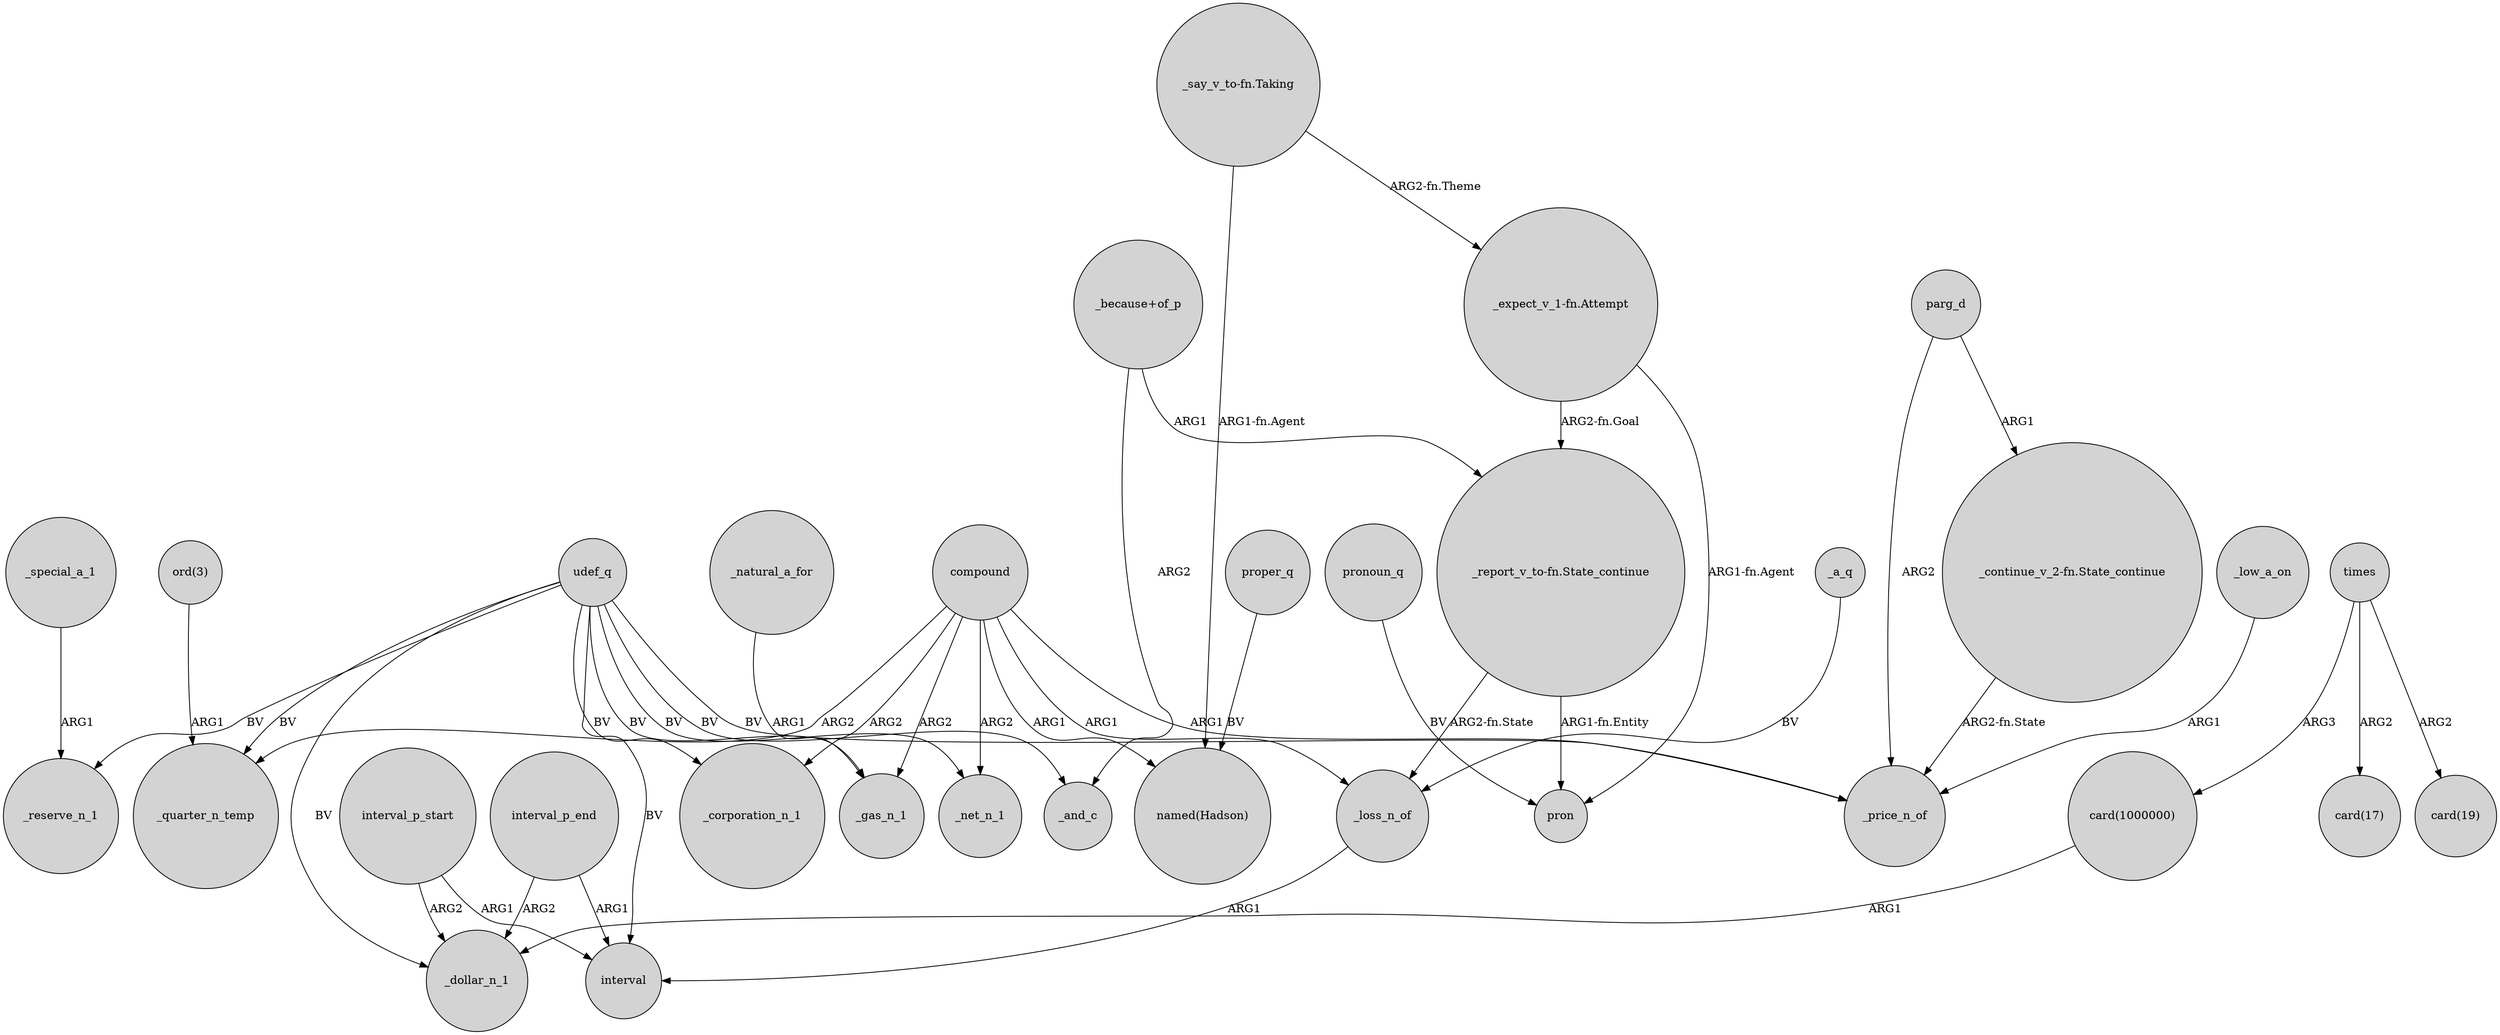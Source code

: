 digraph {
	node [shape=circle style=filled]
	_special_a_1 -> _reserve_n_1 [label=ARG1]
	_a_q -> _loss_n_of [label=BV]
	"_expect_v_1-fn.Attempt" -> pron [label="ARG1-fn.Agent"]
	udef_q -> _reserve_n_1 [label=BV]
	_loss_n_of -> interval [label=ARG1]
	compound -> _net_n_1 [label=ARG2]
	"ord(3)" -> _quarter_n_temp [label=ARG1]
	"_expect_v_1-fn.Attempt" -> "_report_v_to-fn.State_continue" [label="ARG2-fn.Goal"]
	compound -> "named(Hadson)" [label=ARG1]
	parg_d -> "_continue_v_2-fn.State_continue" [label=ARG1]
	udef_q -> _price_n_of [label=BV]
	"_report_v_to-fn.State_continue" -> pron [label="ARG1-fn.Entity"]
	"_say_v_to-fn.Taking" -> "named(Hadson)" [label="ARG1-fn.Agent"]
	times -> "card(1000000)" [label=ARG3]
	udef_q -> interval [label=BV]
	compound -> _gas_n_1 [label=ARG2]
	udef_q -> _and_c [label=BV]
	interval_p_start -> interval [label=ARG1]
	pronoun_q -> pron [label=BV]
	times -> "card(17)" [label=ARG2]
	compound -> _loss_n_of [label=ARG1]
	compound -> _quarter_n_temp [label=ARG2]
	"_because+of_p" -> "_report_v_to-fn.State_continue" [label=ARG1]
	"_because+of_p" -> _and_c [label=ARG2]
	times -> "card(19)" [label=ARG2]
	udef_q -> _net_n_1 [label=BV]
	proper_q -> "named(Hadson)" [label=BV]
	udef_q -> _dollar_n_1 [label=BV]
	"_report_v_to-fn.State_continue" -> _loss_n_of [label="ARG2-fn.State"]
	_low_a_on -> _price_n_of [label=ARG1]
	"card(1000000)" -> _dollar_n_1 [label=ARG1]
	interval_p_end -> interval [label=ARG1]
	interval_p_end -> _dollar_n_1 [label=ARG2]
	udef_q -> _quarter_n_temp [label=BV]
	_natural_a_for -> _gas_n_1 [label=ARG1]
	compound -> _corporation_n_1 [label=ARG2]
	udef_q -> _corporation_n_1 [label=BV]
	parg_d -> _price_n_of [label=ARG2]
	"_continue_v_2-fn.State_continue" -> _price_n_of [label="ARG2-fn.State"]
	compound -> _price_n_of [label=ARG1]
	udef_q -> _gas_n_1 [label=BV]
	"_say_v_to-fn.Taking" -> "_expect_v_1-fn.Attempt" [label="ARG2-fn.Theme"]
	interval_p_start -> _dollar_n_1 [label=ARG2]
}
